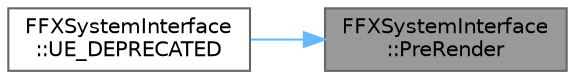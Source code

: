 digraph "FFXSystemInterface::PreRender"
{
 // INTERACTIVE_SVG=YES
 // LATEX_PDF_SIZE
  bgcolor="transparent";
  edge [fontname=Helvetica,fontsize=10,labelfontname=Helvetica,labelfontsize=10];
  node [fontname=Helvetica,fontsize=10,shape=box,height=0.2,width=0.4];
  rankdir="RL";
  Node1 [id="Node000001",label="FFXSystemInterface\l::PreRender",height=0.2,width=0.4,color="gray40", fillcolor="grey60", style="filled", fontcolor="black",tooltip="Notification from the renderer that it is about to draw FX belonging to this system."];
  Node1 -> Node2 [id="edge1_Node000001_Node000002",dir="back",color="steelblue1",style="solid",tooltip=" "];
  Node2 [id="Node000002",label="FFXSystemInterface\l::UE_DEPRECATED",height=0.2,width=0.4,color="grey40", fillcolor="white", style="filled",URL="$d7/d47/classFFXSystemInterface.html#aa161acdcd5d3da9c5426157e77ac1bd8",tooltip=" "];
}
